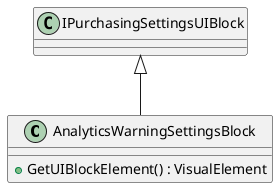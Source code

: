 @startuml
class AnalyticsWarningSettingsBlock {
    + GetUIBlockElement() : VisualElement
}
IPurchasingSettingsUIBlock <|-- AnalyticsWarningSettingsBlock
@enduml
